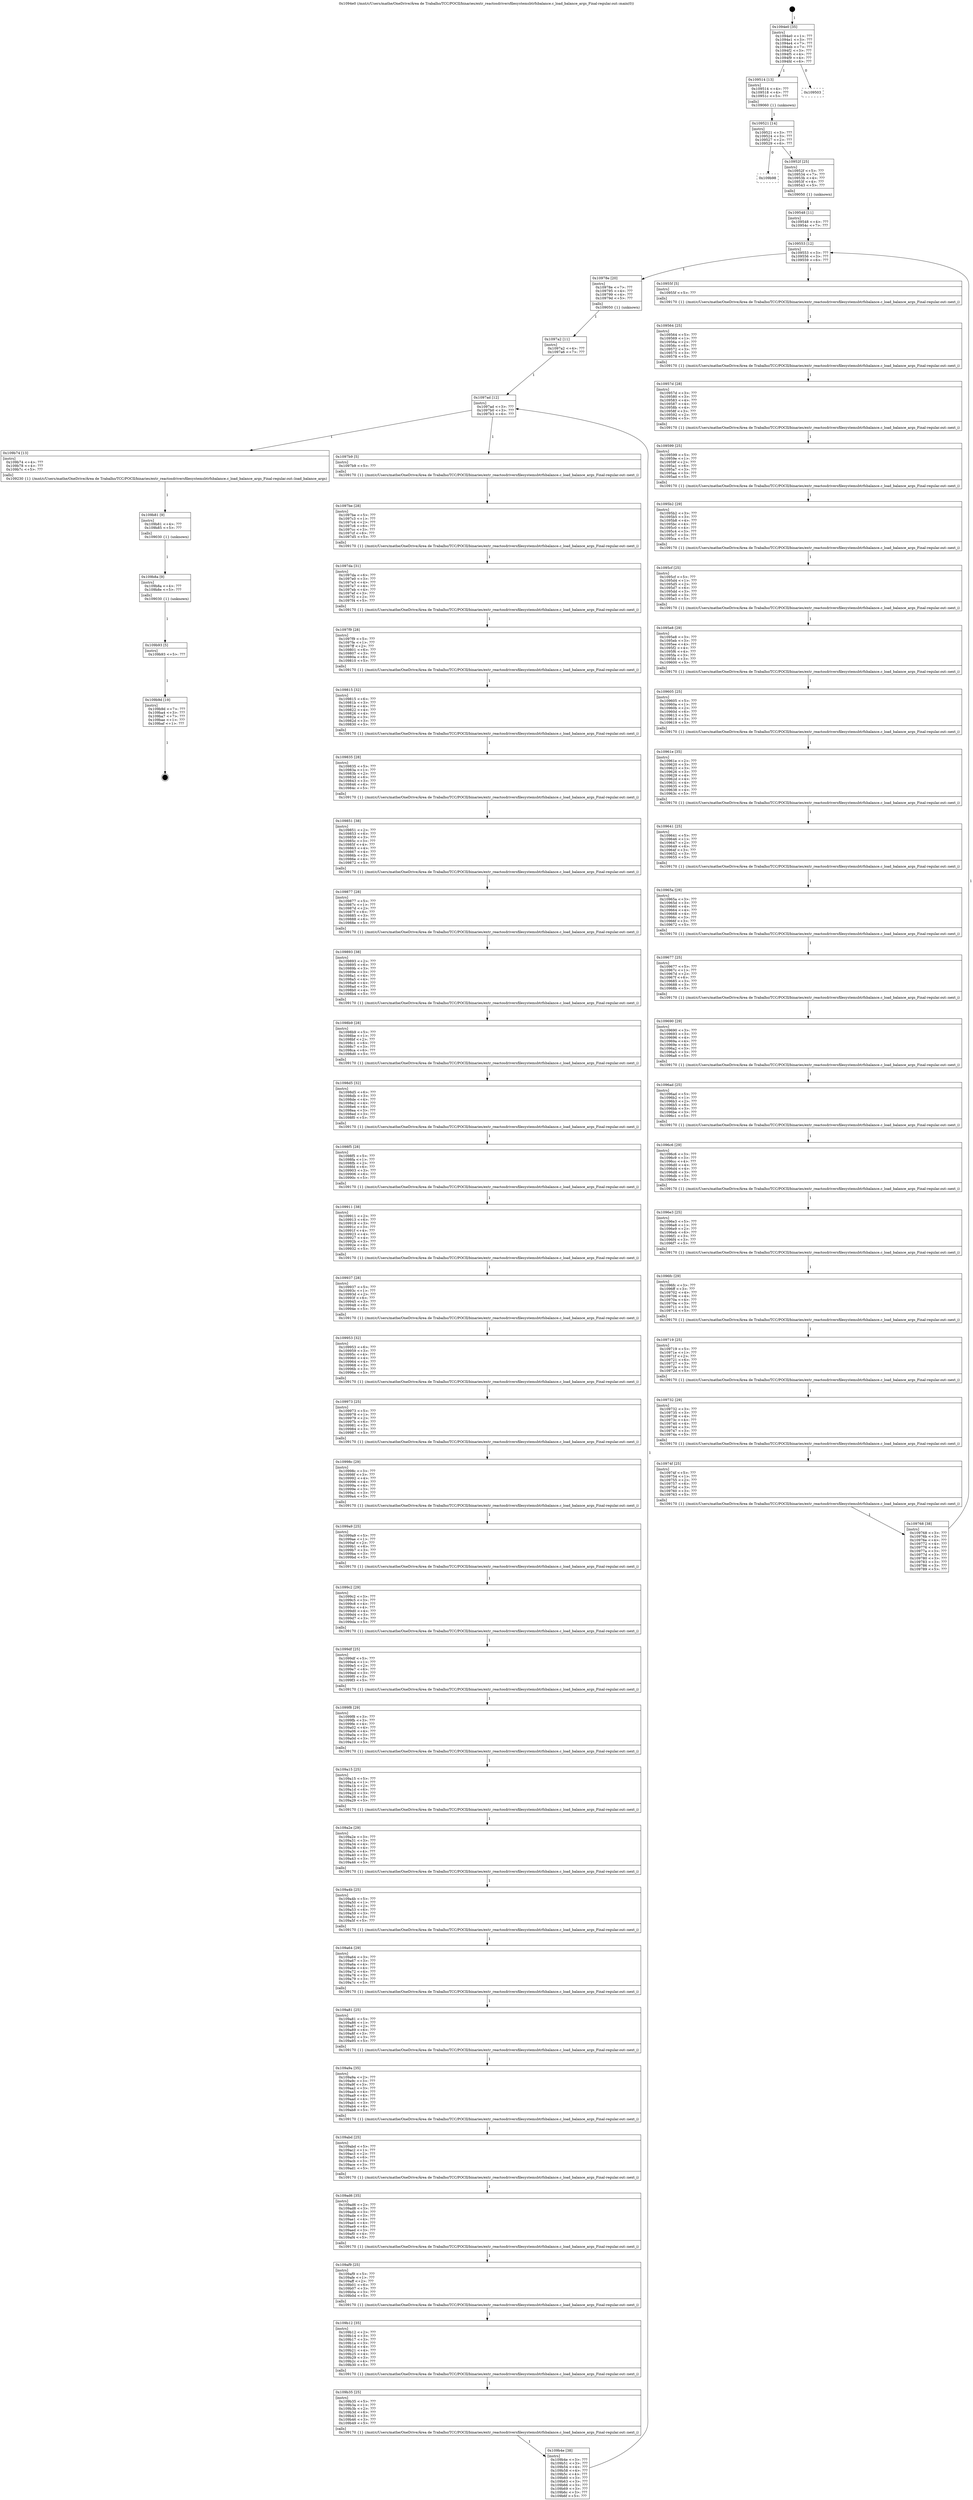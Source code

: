 digraph "0x1094e0" {
  label = "0x1094e0 (/mnt/c/Users/mathe/OneDrive/Área de Trabalho/TCC/POCII/binaries/extr_reactosdriversfilesystemsbtrfsbalance.c_load_balance_args_Final-regular.out::main(0))"
  labelloc = "t"
  node[shape=record]

  Entry [label="",width=0.3,height=0.3,shape=circle,fillcolor=black,style=filled]
  "0x1094e0" [label="{
     0x1094e0 [35]\l
     | [instrs]\l
     &nbsp;&nbsp;0x1094e0 \<+1\>: ???\l
     &nbsp;&nbsp;0x1094e1 \<+3\>: ???\l
     &nbsp;&nbsp;0x1094e4 \<+7\>: ???\l
     &nbsp;&nbsp;0x1094eb \<+7\>: ???\l
     &nbsp;&nbsp;0x1094f2 \<+3\>: ???\l
     &nbsp;&nbsp;0x1094f5 \<+4\>: ???\l
     &nbsp;&nbsp;0x1094f9 \<+4\>: ???\l
     &nbsp;&nbsp;0x1094fd \<+6\>: ???\l
  }"]
  "0x109514" [label="{
     0x109514 [13]\l
     | [instrs]\l
     &nbsp;&nbsp;0x109514 \<+4\>: ???\l
     &nbsp;&nbsp;0x109518 \<+4\>: ???\l
     &nbsp;&nbsp;0x10951c \<+5\>: ???\l
     | [calls]\l
     &nbsp;&nbsp;0x109060 \{1\} (unknown)\l
  }"]
  "0x109503" [label="{
     0x109503\l
  }", style=dashed]
  "0x109521" [label="{
     0x109521 [14]\l
     | [instrs]\l
     &nbsp;&nbsp;0x109521 \<+3\>: ???\l
     &nbsp;&nbsp;0x109524 \<+3\>: ???\l
     &nbsp;&nbsp;0x109527 \<+2\>: ???\l
     &nbsp;&nbsp;0x109529 \<+6\>: ???\l
  }"]
  "0x109b98" [label="{
     0x109b98\l
  }", style=dashed]
  "0x10952f" [label="{
     0x10952f [25]\l
     | [instrs]\l
     &nbsp;&nbsp;0x10952f \<+5\>: ???\l
     &nbsp;&nbsp;0x109534 \<+7\>: ???\l
     &nbsp;&nbsp;0x10953b \<+4\>: ???\l
     &nbsp;&nbsp;0x10953f \<+4\>: ???\l
     &nbsp;&nbsp;0x109543 \<+5\>: ???\l
     | [calls]\l
     &nbsp;&nbsp;0x109050 \{1\} (unknown)\l
  }"]
  Exit [label="",width=0.3,height=0.3,shape=circle,fillcolor=black,style=filled,peripheries=2]
  "0x109553" [label="{
     0x109553 [12]\l
     | [instrs]\l
     &nbsp;&nbsp;0x109553 \<+3\>: ???\l
     &nbsp;&nbsp;0x109556 \<+3\>: ???\l
     &nbsp;&nbsp;0x109559 \<+6\>: ???\l
  }"]
  "0x10978e" [label="{
     0x10978e [20]\l
     | [instrs]\l
     &nbsp;&nbsp;0x10978e \<+7\>: ???\l
     &nbsp;&nbsp;0x109795 \<+4\>: ???\l
     &nbsp;&nbsp;0x109799 \<+4\>: ???\l
     &nbsp;&nbsp;0x10979d \<+5\>: ???\l
     | [calls]\l
     &nbsp;&nbsp;0x109050 \{1\} (unknown)\l
  }"]
  "0x10955f" [label="{
     0x10955f [5]\l
     | [instrs]\l
     &nbsp;&nbsp;0x10955f \<+5\>: ???\l
     | [calls]\l
     &nbsp;&nbsp;0x109170 \{1\} (/mnt/c/Users/mathe/OneDrive/Área de Trabalho/TCC/POCII/binaries/extr_reactosdriversfilesystemsbtrfsbalance.c_load_balance_args_Final-regular.out::next_i)\l
  }"]
  "0x109564" [label="{
     0x109564 [25]\l
     | [instrs]\l
     &nbsp;&nbsp;0x109564 \<+5\>: ???\l
     &nbsp;&nbsp;0x109569 \<+1\>: ???\l
     &nbsp;&nbsp;0x10956a \<+2\>: ???\l
     &nbsp;&nbsp;0x10956c \<+6\>: ???\l
     &nbsp;&nbsp;0x109572 \<+3\>: ???\l
     &nbsp;&nbsp;0x109575 \<+3\>: ???\l
     &nbsp;&nbsp;0x109578 \<+5\>: ???\l
     | [calls]\l
     &nbsp;&nbsp;0x109170 \{1\} (/mnt/c/Users/mathe/OneDrive/Área de Trabalho/TCC/POCII/binaries/extr_reactosdriversfilesystemsbtrfsbalance.c_load_balance_args_Final-regular.out::next_i)\l
  }"]
  "0x10957d" [label="{
     0x10957d [28]\l
     | [instrs]\l
     &nbsp;&nbsp;0x10957d \<+3\>: ???\l
     &nbsp;&nbsp;0x109580 \<+3\>: ???\l
     &nbsp;&nbsp;0x109583 \<+4\>: ???\l
     &nbsp;&nbsp;0x109587 \<+4\>: ???\l
     &nbsp;&nbsp;0x10958b \<+4\>: ???\l
     &nbsp;&nbsp;0x10958f \<+3\>: ???\l
     &nbsp;&nbsp;0x109592 \<+2\>: ???\l
     &nbsp;&nbsp;0x109594 \<+5\>: ???\l
     | [calls]\l
     &nbsp;&nbsp;0x109170 \{1\} (/mnt/c/Users/mathe/OneDrive/Área de Trabalho/TCC/POCII/binaries/extr_reactosdriversfilesystemsbtrfsbalance.c_load_balance_args_Final-regular.out::next_i)\l
  }"]
  "0x109599" [label="{
     0x109599 [25]\l
     | [instrs]\l
     &nbsp;&nbsp;0x109599 \<+5\>: ???\l
     &nbsp;&nbsp;0x10959e \<+1\>: ???\l
     &nbsp;&nbsp;0x10959f \<+2\>: ???\l
     &nbsp;&nbsp;0x1095a1 \<+6\>: ???\l
     &nbsp;&nbsp;0x1095a7 \<+3\>: ???\l
     &nbsp;&nbsp;0x1095aa \<+3\>: ???\l
     &nbsp;&nbsp;0x1095ad \<+5\>: ???\l
     | [calls]\l
     &nbsp;&nbsp;0x109170 \{1\} (/mnt/c/Users/mathe/OneDrive/Área de Trabalho/TCC/POCII/binaries/extr_reactosdriversfilesystemsbtrfsbalance.c_load_balance_args_Final-regular.out::next_i)\l
  }"]
  "0x1095b2" [label="{
     0x1095b2 [29]\l
     | [instrs]\l
     &nbsp;&nbsp;0x1095b2 \<+3\>: ???\l
     &nbsp;&nbsp;0x1095b5 \<+3\>: ???\l
     &nbsp;&nbsp;0x1095b8 \<+4\>: ???\l
     &nbsp;&nbsp;0x1095bc \<+4\>: ???\l
     &nbsp;&nbsp;0x1095c0 \<+4\>: ???\l
     &nbsp;&nbsp;0x1095c4 \<+3\>: ???\l
     &nbsp;&nbsp;0x1095c7 \<+3\>: ???\l
     &nbsp;&nbsp;0x1095ca \<+5\>: ???\l
     | [calls]\l
     &nbsp;&nbsp;0x109170 \{1\} (/mnt/c/Users/mathe/OneDrive/Área de Trabalho/TCC/POCII/binaries/extr_reactosdriversfilesystemsbtrfsbalance.c_load_balance_args_Final-regular.out::next_i)\l
  }"]
  "0x1095cf" [label="{
     0x1095cf [25]\l
     | [instrs]\l
     &nbsp;&nbsp;0x1095cf \<+5\>: ???\l
     &nbsp;&nbsp;0x1095d4 \<+1\>: ???\l
     &nbsp;&nbsp;0x1095d5 \<+2\>: ???\l
     &nbsp;&nbsp;0x1095d7 \<+6\>: ???\l
     &nbsp;&nbsp;0x1095dd \<+3\>: ???\l
     &nbsp;&nbsp;0x1095e0 \<+3\>: ???\l
     &nbsp;&nbsp;0x1095e3 \<+5\>: ???\l
     | [calls]\l
     &nbsp;&nbsp;0x109170 \{1\} (/mnt/c/Users/mathe/OneDrive/Área de Trabalho/TCC/POCII/binaries/extr_reactosdriversfilesystemsbtrfsbalance.c_load_balance_args_Final-regular.out::next_i)\l
  }"]
  "0x1095e8" [label="{
     0x1095e8 [29]\l
     | [instrs]\l
     &nbsp;&nbsp;0x1095e8 \<+3\>: ???\l
     &nbsp;&nbsp;0x1095eb \<+3\>: ???\l
     &nbsp;&nbsp;0x1095ee \<+4\>: ???\l
     &nbsp;&nbsp;0x1095f2 \<+4\>: ???\l
     &nbsp;&nbsp;0x1095f6 \<+4\>: ???\l
     &nbsp;&nbsp;0x1095fa \<+3\>: ???\l
     &nbsp;&nbsp;0x1095fd \<+3\>: ???\l
     &nbsp;&nbsp;0x109600 \<+5\>: ???\l
     | [calls]\l
     &nbsp;&nbsp;0x109170 \{1\} (/mnt/c/Users/mathe/OneDrive/Área de Trabalho/TCC/POCII/binaries/extr_reactosdriversfilesystemsbtrfsbalance.c_load_balance_args_Final-regular.out::next_i)\l
  }"]
  "0x109605" [label="{
     0x109605 [25]\l
     | [instrs]\l
     &nbsp;&nbsp;0x109605 \<+5\>: ???\l
     &nbsp;&nbsp;0x10960a \<+1\>: ???\l
     &nbsp;&nbsp;0x10960b \<+2\>: ???\l
     &nbsp;&nbsp;0x10960d \<+6\>: ???\l
     &nbsp;&nbsp;0x109613 \<+3\>: ???\l
     &nbsp;&nbsp;0x109616 \<+3\>: ???\l
     &nbsp;&nbsp;0x109619 \<+5\>: ???\l
     | [calls]\l
     &nbsp;&nbsp;0x109170 \{1\} (/mnt/c/Users/mathe/OneDrive/Área de Trabalho/TCC/POCII/binaries/extr_reactosdriversfilesystemsbtrfsbalance.c_load_balance_args_Final-regular.out::next_i)\l
  }"]
  "0x10961e" [label="{
     0x10961e [35]\l
     | [instrs]\l
     &nbsp;&nbsp;0x10961e \<+2\>: ???\l
     &nbsp;&nbsp;0x109620 \<+3\>: ???\l
     &nbsp;&nbsp;0x109623 \<+3\>: ???\l
     &nbsp;&nbsp;0x109626 \<+3\>: ???\l
     &nbsp;&nbsp;0x109629 \<+4\>: ???\l
     &nbsp;&nbsp;0x10962d \<+4\>: ???\l
     &nbsp;&nbsp;0x109631 \<+4\>: ???\l
     &nbsp;&nbsp;0x109635 \<+3\>: ???\l
     &nbsp;&nbsp;0x109638 \<+4\>: ???\l
     &nbsp;&nbsp;0x10963c \<+5\>: ???\l
     | [calls]\l
     &nbsp;&nbsp;0x109170 \{1\} (/mnt/c/Users/mathe/OneDrive/Área de Trabalho/TCC/POCII/binaries/extr_reactosdriversfilesystemsbtrfsbalance.c_load_balance_args_Final-regular.out::next_i)\l
  }"]
  "0x109641" [label="{
     0x109641 [25]\l
     | [instrs]\l
     &nbsp;&nbsp;0x109641 \<+5\>: ???\l
     &nbsp;&nbsp;0x109646 \<+1\>: ???\l
     &nbsp;&nbsp;0x109647 \<+2\>: ???\l
     &nbsp;&nbsp;0x109649 \<+6\>: ???\l
     &nbsp;&nbsp;0x10964f \<+3\>: ???\l
     &nbsp;&nbsp;0x109652 \<+3\>: ???\l
     &nbsp;&nbsp;0x109655 \<+5\>: ???\l
     | [calls]\l
     &nbsp;&nbsp;0x109170 \{1\} (/mnt/c/Users/mathe/OneDrive/Área de Trabalho/TCC/POCII/binaries/extr_reactosdriversfilesystemsbtrfsbalance.c_load_balance_args_Final-regular.out::next_i)\l
  }"]
  "0x10965a" [label="{
     0x10965a [29]\l
     | [instrs]\l
     &nbsp;&nbsp;0x10965a \<+3\>: ???\l
     &nbsp;&nbsp;0x10965d \<+3\>: ???\l
     &nbsp;&nbsp;0x109660 \<+4\>: ???\l
     &nbsp;&nbsp;0x109664 \<+4\>: ???\l
     &nbsp;&nbsp;0x109668 \<+4\>: ???\l
     &nbsp;&nbsp;0x10966c \<+3\>: ???\l
     &nbsp;&nbsp;0x10966f \<+3\>: ???\l
     &nbsp;&nbsp;0x109672 \<+5\>: ???\l
     | [calls]\l
     &nbsp;&nbsp;0x109170 \{1\} (/mnt/c/Users/mathe/OneDrive/Área de Trabalho/TCC/POCII/binaries/extr_reactosdriversfilesystemsbtrfsbalance.c_load_balance_args_Final-regular.out::next_i)\l
  }"]
  "0x109677" [label="{
     0x109677 [25]\l
     | [instrs]\l
     &nbsp;&nbsp;0x109677 \<+5\>: ???\l
     &nbsp;&nbsp;0x10967c \<+1\>: ???\l
     &nbsp;&nbsp;0x10967d \<+2\>: ???\l
     &nbsp;&nbsp;0x10967f \<+6\>: ???\l
     &nbsp;&nbsp;0x109685 \<+3\>: ???\l
     &nbsp;&nbsp;0x109688 \<+3\>: ???\l
     &nbsp;&nbsp;0x10968b \<+5\>: ???\l
     | [calls]\l
     &nbsp;&nbsp;0x109170 \{1\} (/mnt/c/Users/mathe/OneDrive/Área de Trabalho/TCC/POCII/binaries/extr_reactosdriversfilesystemsbtrfsbalance.c_load_balance_args_Final-regular.out::next_i)\l
  }"]
  "0x109690" [label="{
     0x109690 [29]\l
     | [instrs]\l
     &nbsp;&nbsp;0x109690 \<+3\>: ???\l
     &nbsp;&nbsp;0x109693 \<+3\>: ???\l
     &nbsp;&nbsp;0x109696 \<+4\>: ???\l
     &nbsp;&nbsp;0x10969a \<+4\>: ???\l
     &nbsp;&nbsp;0x10969e \<+4\>: ???\l
     &nbsp;&nbsp;0x1096a2 \<+3\>: ???\l
     &nbsp;&nbsp;0x1096a5 \<+3\>: ???\l
     &nbsp;&nbsp;0x1096a8 \<+5\>: ???\l
     | [calls]\l
     &nbsp;&nbsp;0x109170 \{1\} (/mnt/c/Users/mathe/OneDrive/Área de Trabalho/TCC/POCII/binaries/extr_reactosdriversfilesystemsbtrfsbalance.c_load_balance_args_Final-regular.out::next_i)\l
  }"]
  "0x1096ad" [label="{
     0x1096ad [25]\l
     | [instrs]\l
     &nbsp;&nbsp;0x1096ad \<+5\>: ???\l
     &nbsp;&nbsp;0x1096b2 \<+1\>: ???\l
     &nbsp;&nbsp;0x1096b3 \<+2\>: ???\l
     &nbsp;&nbsp;0x1096b5 \<+6\>: ???\l
     &nbsp;&nbsp;0x1096bb \<+3\>: ???\l
     &nbsp;&nbsp;0x1096be \<+3\>: ???\l
     &nbsp;&nbsp;0x1096c1 \<+5\>: ???\l
     | [calls]\l
     &nbsp;&nbsp;0x109170 \{1\} (/mnt/c/Users/mathe/OneDrive/Área de Trabalho/TCC/POCII/binaries/extr_reactosdriversfilesystemsbtrfsbalance.c_load_balance_args_Final-regular.out::next_i)\l
  }"]
  "0x1096c6" [label="{
     0x1096c6 [29]\l
     | [instrs]\l
     &nbsp;&nbsp;0x1096c6 \<+3\>: ???\l
     &nbsp;&nbsp;0x1096c9 \<+3\>: ???\l
     &nbsp;&nbsp;0x1096cc \<+4\>: ???\l
     &nbsp;&nbsp;0x1096d0 \<+4\>: ???\l
     &nbsp;&nbsp;0x1096d4 \<+4\>: ???\l
     &nbsp;&nbsp;0x1096d8 \<+3\>: ???\l
     &nbsp;&nbsp;0x1096db \<+3\>: ???\l
     &nbsp;&nbsp;0x1096de \<+5\>: ???\l
     | [calls]\l
     &nbsp;&nbsp;0x109170 \{1\} (/mnt/c/Users/mathe/OneDrive/Área de Trabalho/TCC/POCII/binaries/extr_reactosdriversfilesystemsbtrfsbalance.c_load_balance_args_Final-regular.out::next_i)\l
  }"]
  "0x1096e3" [label="{
     0x1096e3 [25]\l
     | [instrs]\l
     &nbsp;&nbsp;0x1096e3 \<+5\>: ???\l
     &nbsp;&nbsp;0x1096e8 \<+1\>: ???\l
     &nbsp;&nbsp;0x1096e9 \<+2\>: ???\l
     &nbsp;&nbsp;0x1096eb \<+6\>: ???\l
     &nbsp;&nbsp;0x1096f1 \<+3\>: ???\l
     &nbsp;&nbsp;0x1096f4 \<+3\>: ???\l
     &nbsp;&nbsp;0x1096f7 \<+5\>: ???\l
     | [calls]\l
     &nbsp;&nbsp;0x109170 \{1\} (/mnt/c/Users/mathe/OneDrive/Área de Trabalho/TCC/POCII/binaries/extr_reactosdriversfilesystemsbtrfsbalance.c_load_balance_args_Final-regular.out::next_i)\l
  }"]
  "0x1096fc" [label="{
     0x1096fc [29]\l
     | [instrs]\l
     &nbsp;&nbsp;0x1096fc \<+3\>: ???\l
     &nbsp;&nbsp;0x1096ff \<+3\>: ???\l
     &nbsp;&nbsp;0x109702 \<+4\>: ???\l
     &nbsp;&nbsp;0x109706 \<+4\>: ???\l
     &nbsp;&nbsp;0x10970a \<+4\>: ???\l
     &nbsp;&nbsp;0x10970e \<+3\>: ???\l
     &nbsp;&nbsp;0x109711 \<+3\>: ???\l
     &nbsp;&nbsp;0x109714 \<+5\>: ???\l
     | [calls]\l
     &nbsp;&nbsp;0x109170 \{1\} (/mnt/c/Users/mathe/OneDrive/Área de Trabalho/TCC/POCII/binaries/extr_reactosdriversfilesystemsbtrfsbalance.c_load_balance_args_Final-regular.out::next_i)\l
  }"]
  "0x109719" [label="{
     0x109719 [25]\l
     | [instrs]\l
     &nbsp;&nbsp;0x109719 \<+5\>: ???\l
     &nbsp;&nbsp;0x10971e \<+1\>: ???\l
     &nbsp;&nbsp;0x10971f \<+2\>: ???\l
     &nbsp;&nbsp;0x109721 \<+6\>: ???\l
     &nbsp;&nbsp;0x109727 \<+3\>: ???\l
     &nbsp;&nbsp;0x10972a \<+3\>: ???\l
     &nbsp;&nbsp;0x10972d \<+5\>: ???\l
     | [calls]\l
     &nbsp;&nbsp;0x109170 \{1\} (/mnt/c/Users/mathe/OneDrive/Área de Trabalho/TCC/POCII/binaries/extr_reactosdriversfilesystemsbtrfsbalance.c_load_balance_args_Final-regular.out::next_i)\l
  }"]
  "0x109732" [label="{
     0x109732 [29]\l
     | [instrs]\l
     &nbsp;&nbsp;0x109732 \<+3\>: ???\l
     &nbsp;&nbsp;0x109735 \<+3\>: ???\l
     &nbsp;&nbsp;0x109738 \<+4\>: ???\l
     &nbsp;&nbsp;0x10973c \<+4\>: ???\l
     &nbsp;&nbsp;0x109740 \<+4\>: ???\l
     &nbsp;&nbsp;0x109744 \<+3\>: ???\l
     &nbsp;&nbsp;0x109747 \<+3\>: ???\l
     &nbsp;&nbsp;0x10974a \<+5\>: ???\l
     | [calls]\l
     &nbsp;&nbsp;0x109170 \{1\} (/mnt/c/Users/mathe/OneDrive/Área de Trabalho/TCC/POCII/binaries/extr_reactosdriversfilesystemsbtrfsbalance.c_load_balance_args_Final-regular.out::next_i)\l
  }"]
  "0x10974f" [label="{
     0x10974f [25]\l
     | [instrs]\l
     &nbsp;&nbsp;0x10974f \<+5\>: ???\l
     &nbsp;&nbsp;0x109754 \<+1\>: ???\l
     &nbsp;&nbsp;0x109755 \<+2\>: ???\l
     &nbsp;&nbsp;0x109757 \<+6\>: ???\l
     &nbsp;&nbsp;0x10975d \<+3\>: ???\l
     &nbsp;&nbsp;0x109760 \<+3\>: ???\l
     &nbsp;&nbsp;0x109763 \<+5\>: ???\l
     | [calls]\l
     &nbsp;&nbsp;0x109170 \{1\} (/mnt/c/Users/mathe/OneDrive/Área de Trabalho/TCC/POCII/binaries/extr_reactosdriversfilesystemsbtrfsbalance.c_load_balance_args_Final-regular.out::next_i)\l
  }"]
  "0x109768" [label="{
     0x109768 [38]\l
     | [instrs]\l
     &nbsp;&nbsp;0x109768 \<+3\>: ???\l
     &nbsp;&nbsp;0x10976b \<+3\>: ???\l
     &nbsp;&nbsp;0x10976e \<+4\>: ???\l
     &nbsp;&nbsp;0x109772 \<+4\>: ???\l
     &nbsp;&nbsp;0x109776 \<+4\>: ???\l
     &nbsp;&nbsp;0x10977a \<+3\>: ???\l
     &nbsp;&nbsp;0x10977d \<+3\>: ???\l
     &nbsp;&nbsp;0x109780 \<+3\>: ???\l
     &nbsp;&nbsp;0x109783 \<+3\>: ???\l
     &nbsp;&nbsp;0x109786 \<+3\>: ???\l
     &nbsp;&nbsp;0x109789 \<+5\>: ???\l
  }"]
  "0x109548" [label="{
     0x109548 [11]\l
     | [instrs]\l
     &nbsp;&nbsp;0x109548 \<+4\>: ???\l
     &nbsp;&nbsp;0x10954c \<+7\>: ???\l
  }"]
  "0x1097ad" [label="{
     0x1097ad [12]\l
     | [instrs]\l
     &nbsp;&nbsp;0x1097ad \<+3\>: ???\l
     &nbsp;&nbsp;0x1097b0 \<+3\>: ???\l
     &nbsp;&nbsp;0x1097b3 \<+6\>: ???\l
  }"]
  "0x109b74" [label="{
     0x109b74 [13]\l
     | [instrs]\l
     &nbsp;&nbsp;0x109b74 \<+4\>: ???\l
     &nbsp;&nbsp;0x109b78 \<+4\>: ???\l
     &nbsp;&nbsp;0x109b7c \<+5\>: ???\l
     | [calls]\l
     &nbsp;&nbsp;0x109230 \{1\} (/mnt/c/Users/mathe/OneDrive/Área de Trabalho/TCC/POCII/binaries/extr_reactosdriversfilesystemsbtrfsbalance.c_load_balance_args_Final-regular.out::load_balance_args)\l
  }"]
  "0x1097b9" [label="{
     0x1097b9 [5]\l
     | [instrs]\l
     &nbsp;&nbsp;0x1097b9 \<+5\>: ???\l
     | [calls]\l
     &nbsp;&nbsp;0x109170 \{1\} (/mnt/c/Users/mathe/OneDrive/Área de Trabalho/TCC/POCII/binaries/extr_reactosdriversfilesystemsbtrfsbalance.c_load_balance_args_Final-regular.out::next_i)\l
  }"]
  "0x1097be" [label="{
     0x1097be [28]\l
     | [instrs]\l
     &nbsp;&nbsp;0x1097be \<+5\>: ???\l
     &nbsp;&nbsp;0x1097c3 \<+1\>: ???\l
     &nbsp;&nbsp;0x1097c4 \<+2\>: ???\l
     &nbsp;&nbsp;0x1097c6 \<+6\>: ???\l
     &nbsp;&nbsp;0x1097cc \<+3\>: ???\l
     &nbsp;&nbsp;0x1097cf \<+6\>: ???\l
     &nbsp;&nbsp;0x1097d5 \<+5\>: ???\l
     | [calls]\l
     &nbsp;&nbsp;0x109170 \{1\} (/mnt/c/Users/mathe/OneDrive/Área de Trabalho/TCC/POCII/binaries/extr_reactosdriversfilesystemsbtrfsbalance.c_load_balance_args_Final-regular.out::next_i)\l
  }"]
  "0x1097da" [label="{
     0x1097da [31]\l
     | [instrs]\l
     &nbsp;&nbsp;0x1097da \<+6\>: ???\l
     &nbsp;&nbsp;0x1097e0 \<+3\>: ???\l
     &nbsp;&nbsp;0x1097e3 \<+4\>: ???\l
     &nbsp;&nbsp;0x1097e7 \<+4\>: ???\l
     &nbsp;&nbsp;0x1097eb \<+4\>: ???\l
     &nbsp;&nbsp;0x1097ef \<+3\>: ???\l
     &nbsp;&nbsp;0x1097f2 \<+2\>: ???\l
     &nbsp;&nbsp;0x1097f4 \<+5\>: ???\l
     | [calls]\l
     &nbsp;&nbsp;0x109170 \{1\} (/mnt/c/Users/mathe/OneDrive/Área de Trabalho/TCC/POCII/binaries/extr_reactosdriversfilesystemsbtrfsbalance.c_load_balance_args_Final-regular.out::next_i)\l
  }"]
  "0x1097f9" [label="{
     0x1097f9 [28]\l
     | [instrs]\l
     &nbsp;&nbsp;0x1097f9 \<+5\>: ???\l
     &nbsp;&nbsp;0x1097fe \<+1\>: ???\l
     &nbsp;&nbsp;0x1097ff \<+2\>: ???\l
     &nbsp;&nbsp;0x109801 \<+6\>: ???\l
     &nbsp;&nbsp;0x109807 \<+3\>: ???\l
     &nbsp;&nbsp;0x10980a \<+6\>: ???\l
     &nbsp;&nbsp;0x109810 \<+5\>: ???\l
     | [calls]\l
     &nbsp;&nbsp;0x109170 \{1\} (/mnt/c/Users/mathe/OneDrive/Área de Trabalho/TCC/POCII/binaries/extr_reactosdriversfilesystemsbtrfsbalance.c_load_balance_args_Final-regular.out::next_i)\l
  }"]
  "0x109815" [label="{
     0x109815 [32]\l
     | [instrs]\l
     &nbsp;&nbsp;0x109815 \<+6\>: ???\l
     &nbsp;&nbsp;0x10981b \<+3\>: ???\l
     &nbsp;&nbsp;0x10981e \<+4\>: ???\l
     &nbsp;&nbsp;0x109822 \<+4\>: ???\l
     &nbsp;&nbsp;0x109826 \<+4\>: ???\l
     &nbsp;&nbsp;0x10982a \<+3\>: ???\l
     &nbsp;&nbsp;0x10982d \<+3\>: ???\l
     &nbsp;&nbsp;0x109830 \<+5\>: ???\l
     | [calls]\l
     &nbsp;&nbsp;0x109170 \{1\} (/mnt/c/Users/mathe/OneDrive/Área de Trabalho/TCC/POCII/binaries/extr_reactosdriversfilesystemsbtrfsbalance.c_load_balance_args_Final-regular.out::next_i)\l
  }"]
  "0x109835" [label="{
     0x109835 [28]\l
     | [instrs]\l
     &nbsp;&nbsp;0x109835 \<+5\>: ???\l
     &nbsp;&nbsp;0x10983a \<+1\>: ???\l
     &nbsp;&nbsp;0x10983b \<+2\>: ???\l
     &nbsp;&nbsp;0x10983d \<+6\>: ???\l
     &nbsp;&nbsp;0x109843 \<+3\>: ???\l
     &nbsp;&nbsp;0x109846 \<+6\>: ???\l
     &nbsp;&nbsp;0x10984c \<+5\>: ???\l
     | [calls]\l
     &nbsp;&nbsp;0x109170 \{1\} (/mnt/c/Users/mathe/OneDrive/Área de Trabalho/TCC/POCII/binaries/extr_reactosdriversfilesystemsbtrfsbalance.c_load_balance_args_Final-regular.out::next_i)\l
  }"]
  "0x109851" [label="{
     0x109851 [38]\l
     | [instrs]\l
     &nbsp;&nbsp;0x109851 \<+2\>: ???\l
     &nbsp;&nbsp;0x109853 \<+6\>: ???\l
     &nbsp;&nbsp;0x109859 \<+3\>: ???\l
     &nbsp;&nbsp;0x10985c \<+3\>: ???\l
     &nbsp;&nbsp;0x10985f \<+4\>: ???\l
     &nbsp;&nbsp;0x109863 \<+4\>: ???\l
     &nbsp;&nbsp;0x109867 \<+4\>: ???\l
     &nbsp;&nbsp;0x10986b \<+3\>: ???\l
     &nbsp;&nbsp;0x10986e \<+4\>: ???\l
     &nbsp;&nbsp;0x109872 \<+5\>: ???\l
     | [calls]\l
     &nbsp;&nbsp;0x109170 \{1\} (/mnt/c/Users/mathe/OneDrive/Área de Trabalho/TCC/POCII/binaries/extr_reactosdriversfilesystemsbtrfsbalance.c_load_balance_args_Final-regular.out::next_i)\l
  }"]
  "0x109877" [label="{
     0x109877 [28]\l
     | [instrs]\l
     &nbsp;&nbsp;0x109877 \<+5\>: ???\l
     &nbsp;&nbsp;0x10987c \<+1\>: ???\l
     &nbsp;&nbsp;0x10987d \<+2\>: ???\l
     &nbsp;&nbsp;0x10987f \<+6\>: ???\l
     &nbsp;&nbsp;0x109885 \<+3\>: ???\l
     &nbsp;&nbsp;0x109888 \<+6\>: ???\l
     &nbsp;&nbsp;0x10988e \<+5\>: ???\l
     | [calls]\l
     &nbsp;&nbsp;0x109170 \{1\} (/mnt/c/Users/mathe/OneDrive/Área de Trabalho/TCC/POCII/binaries/extr_reactosdriversfilesystemsbtrfsbalance.c_load_balance_args_Final-regular.out::next_i)\l
  }"]
  "0x109893" [label="{
     0x109893 [38]\l
     | [instrs]\l
     &nbsp;&nbsp;0x109893 \<+2\>: ???\l
     &nbsp;&nbsp;0x109895 \<+6\>: ???\l
     &nbsp;&nbsp;0x10989b \<+3\>: ???\l
     &nbsp;&nbsp;0x10989e \<+3\>: ???\l
     &nbsp;&nbsp;0x1098a1 \<+4\>: ???\l
     &nbsp;&nbsp;0x1098a5 \<+4\>: ???\l
     &nbsp;&nbsp;0x1098a9 \<+4\>: ???\l
     &nbsp;&nbsp;0x1098ad \<+3\>: ???\l
     &nbsp;&nbsp;0x1098b0 \<+4\>: ???\l
     &nbsp;&nbsp;0x1098b4 \<+5\>: ???\l
     | [calls]\l
     &nbsp;&nbsp;0x109170 \{1\} (/mnt/c/Users/mathe/OneDrive/Área de Trabalho/TCC/POCII/binaries/extr_reactosdriversfilesystemsbtrfsbalance.c_load_balance_args_Final-regular.out::next_i)\l
  }"]
  "0x1098b9" [label="{
     0x1098b9 [28]\l
     | [instrs]\l
     &nbsp;&nbsp;0x1098b9 \<+5\>: ???\l
     &nbsp;&nbsp;0x1098be \<+1\>: ???\l
     &nbsp;&nbsp;0x1098bf \<+2\>: ???\l
     &nbsp;&nbsp;0x1098c1 \<+6\>: ???\l
     &nbsp;&nbsp;0x1098c7 \<+3\>: ???\l
     &nbsp;&nbsp;0x1098ca \<+6\>: ???\l
     &nbsp;&nbsp;0x1098d0 \<+5\>: ???\l
     | [calls]\l
     &nbsp;&nbsp;0x109170 \{1\} (/mnt/c/Users/mathe/OneDrive/Área de Trabalho/TCC/POCII/binaries/extr_reactosdriversfilesystemsbtrfsbalance.c_load_balance_args_Final-regular.out::next_i)\l
  }"]
  "0x1098d5" [label="{
     0x1098d5 [32]\l
     | [instrs]\l
     &nbsp;&nbsp;0x1098d5 \<+6\>: ???\l
     &nbsp;&nbsp;0x1098db \<+3\>: ???\l
     &nbsp;&nbsp;0x1098de \<+4\>: ???\l
     &nbsp;&nbsp;0x1098e2 \<+4\>: ???\l
     &nbsp;&nbsp;0x1098e6 \<+4\>: ???\l
     &nbsp;&nbsp;0x1098ea \<+3\>: ???\l
     &nbsp;&nbsp;0x1098ed \<+3\>: ???\l
     &nbsp;&nbsp;0x1098f0 \<+5\>: ???\l
     | [calls]\l
     &nbsp;&nbsp;0x109170 \{1\} (/mnt/c/Users/mathe/OneDrive/Área de Trabalho/TCC/POCII/binaries/extr_reactosdriversfilesystemsbtrfsbalance.c_load_balance_args_Final-regular.out::next_i)\l
  }"]
  "0x1098f5" [label="{
     0x1098f5 [28]\l
     | [instrs]\l
     &nbsp;&nbsp;0x1098f5 \<+5\>: ???\l
     &nbsp;&nbsp;0x1098fa \<+1\>: ???\l
     &nbsp;&nbsp;0x1098fb \<+2\>: ???\l
     &nbsp;&nbsp;0x1098fd \<+6\>: ???\l
     &nbsp;&nbsp;0x109903 \<+3\>: ???\l
     &nbsp;&nbsp;0x109906 \<+6\>: ???\l
     &nbsp;&nbsp;0x10990c \<+5\>: ???\l
     | [calls]\l
     &nbsp;&nbsp;0x109170 \{1\} (/mnt/c/Users/mathe/OneDrive/Área de Trabalho/TCC/POCII/binaries/extr_reactosdriversfilesystemsbtrfsbalance.c_load_balance_args_Final-regular.out::next_i)\l
  }"]
  "0x109911" [label="{
     0x109911 [38]\l
     | [instrs]\l
     &nbsp;&nbsp;0x109911 \<+2\>: ???\l
     &nbsp;&nbsp;0x109913 \<+6\>: ???\l
     &nbsp;&nbsp;0x109919 \<+3\>: ???\l
     &nbsp;&nbsp;0x10991c \<+3\>: ???\l
     &nbsp;&nbsp;0x10991f \<+4\>: ???\l
     &nbsp;&nbsp;0x109923 \<+4\>: ???\l
     &nbsp;&nbsp;0x109927 \<+4\>: ???\l
     &nbsp;&nbsp;0x10992b \<+3\>: ???\l
     &nbsp;&nbsp;0x10992e \<+4\>: ???\l
     &nbsp;&nbsp;0x109932 \<+5\>: ???\l
     | [calls]\l
     &nbsp;&nbsp;0x109170 \{1\} (/mnt/c/Users/mathe/OneDrive/Área de Trabalho/TCC/POCII/binaries/extr_reactosdriversfilesystemsbtrfsbalance.c_load_balance_args_Final-regular.out::next_i)\l
  }"]
  "0x109937" [label="{
     0x109937 [28]\l
     | [instrs]\l
     &nbsp;&nbsp;0x109937 \<+5\>: ???\l
     &nbsp;&nbsp;0x10993c \<+1\>: ???\l
     &nbsp;&nbsp;0x10993d \<+2\>: ???\l
     &nbsp;&nbsp;0x10993f \<+6\>: ???\l
     &nbsp;&nbsp;0x109945 \<+3\>: ???\l
     &nbsp;&nbsp;0x109948 \<+6\>: ???\l
     &nbsp;&nbsp;0x10994e \<+5\>: ???\l
     | [calls]\l
     &nbsp;&nbsp;0x109170 \{1\} (/mnt/c/Users/mathe/OneDrive/Área de Trabalho/TCC/POCII/binaries/extr_reactosdriversfilesystemsbtrfsbalance.c_load_balance_args_Final-regular.out::next_i)\l
  }"]
  "0x109953" [label="{
     0x109953 [32]\l
     | [instrs]\l
     &nbsp;&nbsp;0x109953 \<+6\>: ???\l
     &nbsp;&nbsp;0x109959 \<+3\>: ???\l
     &nbsp;&nbsp;0x10995c \<+4\>: ???\l
     &nbsp;&nbsp;0x109960 \<+4\>: ???\l
     &nbsp;&nbsp;0x109964 \<+4\>: ???\l
     &nbsp;&nbsp;0x109968 \<+3\>: ???\l
     &nbsp;&nbsp;0x10996b \<+3\>: ???\l
     &nbsp;&nbsp;0x10996e \<+5\>: ???\l
     | [calls]\l
     &nbsp;&nbsp;0x109170 \{1\} (/mnt/c/Users/mathe/OneDrive/Área de Trabalho/TCC/POCII/binaries/extr_reactosdriversfilesystemsbtrfsbalance.c_load_balance_args_Final-regular.out::next_i)\l
  }"]
  "0x109973" [label="{
     0x109973 [25]\l
     | [instrs]\l
     &nbsp;&nbsp;0x109973 \<+5\>: ???\l
     &nbsp;&nbsp;0x109978 \<+1\>: ???\l
     &nbsp;&nbsp;0x109979 \<+2\>: ???\l
     &nbsp;&nbsp;0x10997b \<+6\>: ???\l
     &nbsp;&nbsp;0x109981 \<+3\>: ???\l
     &nbsp;&nbsp;0x109984 \<+3\>: ???\l
     &nbsp;&nbsp;0x109987 \<+5\>: ???\l
     | [calls]\l
     &nbsp;&nbsp;0x109170 \{1\} (/mnt/c/Users/mathe/OneDrive/Área de Trabalho/TCC/POCII/binaries/extr_reactosdriversfilesystemsbtrfsbalance.c_load_balance_args_Final-regular.out::next_i)\l
  }"]
  "0x10998c" [label="{
     0x10998c [29]\l
     | [instrs]\l
     &nbsp;&nbsp;0x10998c \<+3\>: ???\l
     &nbsp;&nbsp;0x10998f \<+3\>: ???\l
     &nbsp;&nbsp;0x109992 \<+4\>: ???\l
     &nbsp;&nbsp;0x109996 \<+4\>: ???\l
     &nbsp;&nbsp;0x10999a \<+4\>: ???\l
     &nbsp;&nbsp;0x10999e \<+3\>: ???\l
     &nbsp;&nbsp;0x1099a1 \<+3\>: ???\l
     &nbsp;&nbsp;0x1099a4 \<+5\>: ???\l
     | [calls]\l
     &nbsp;&nbsp;0x109170 \{1\} (/mnt/c/Users/mathe/OneDrive/Área de Trabalho/TCC/POCII/binaries/extr_reactosdriversfilesystemsbtrfsbalance.c_load_balance_args_Final-regular.out::next_i)\l
  }"]
  "0x1099a9" [label="{
     0x1099a9 [25]\l
     | [instrs]\l
     &nbsp;&nbsp;0x1099a9 \<+5\>: ???\l
     &nbsp;&nbsp;0x1099ae \<+1\>: ???\l
     &nbsp;&nbsp;0x1099af \<+2\>: ???\l
     &nbsp;&nbsp;0x1099b1 \<+6\>: ???\l
     &nbsp;&nbsp;0x1099b7 \<+3\>: ???\l
     &nbsp;&nbsp;0x1099ba \<+3\>: ???\l
     &nbsp;&nbsp;0x1099bd \<+5\>: ???\l
     | [calls]\l
     &nbsp;&nbsp;0x109170 \{1\} (/mnt/c/Users/mathe/OneDrive/Área de Trabalho/TCC/POCII/binaries/extr_reactosdriversfilesystemsbtrfsbalance.c_load_balance_args_Final-regular.out::next_i)\l
  }"]
  "0x1099c2" [label="{
     0x1099c2 [29]\l
     | [instrs]\l
     &nbsp;&nbsp;0x1099c2 \<+3\>: ???\l
     &nbsp;&nbsp;0x1099c5 \<+3\>: ???\l
     &nbsp;&nbsp;0x1099c8 \<+4\>: ???\l
     &nbsp;&nbsp;0x1099cc \<+4\>: ???\l
     &nbsp;&nbsp;0x1099d0 \<+4\>: ???\l
     &nbsp;&nbsp;0x1099d4 \<+3\>: ???\l
     &nbsp;&nbsp;0x1099d7 \<+3\>: ???\l
     &nbsp;&nbsp;0x1099da \<+5\>: ???\l
     | [calls]\l
     &nbsp;&nbsp;0x109170 \{1\} (/mnt/c/Users/mathe/OneDrive/Área de Trabalho/TCC/POCII/binaries/extr_reactosdriversfilesystemsbtrfsbalance.c_load_balance_args_Final-regular.out::next_i)\l
  }"]
  "0x1099df" [label="{
     0x1099df [25]\l
     | [instrs]\l
     &nbsp;&nbsp;0x1099df \<+5\>: ???\l
     &nbsp;&nbsp;0x1099e4 \<+1\>: ???\l
     &nbsp;&nbsp;0x1099e5 \<+2\>: ???\l
     &nbsp;&nbsp;0x1099e7 \<+6\>: ???\l
     &nbsp;&nbsp;0x1099ed \<+3\>: ???\l
     &nbsp;&nbsp;0x1099f0 \<+3\>: ???\l
     &nbsp;&nbsp;0x1099f3 \<+5\>: ???\l
     | [calls]\l
     &nbsp;&nbsp;0x109170 \{1\} (/mnt/c/Users/mathe/OneDrive/Área de Trabalho/TCC/POCII/binaries/extr_reactosdriversfilesystemsbtrfsbalance.c_load_balance_args_Final-regular.out::next_i)\l
  }"]
  "0x1099f8" [label="{
     0x1099f8 [29]\l
     | [instrs]\l
     &nbsp;&nbsp;0x1099f8 \<+3\>: ???\l
     &nbsp;&nbsp;0x1099fb \<+3\>: ???\l
     &nbsp;&nbsp;0x1099fe \<+4\>: ???\l
     &nbsp;&nbsp;0x109a02 \<+4\>: ???\l
     &nbsp;&nbsp;0x109a06 \<+4\>: ???\l
     &nbsp;&nbsp;0x109a0a \<+3\>: ???\l
     &nbsp;&nbsp;0x109a0d \<+3\>: ???\l
     &nbsp;&nbsp;0x109a10 \<+5\>: ???\l
     | [calls]\l
     &nbsp;&nbsp;0x109170 \{1\} (/mnt/c/Users/mathe/OneDrive/Área de Trabalho/TCC/POCII/binaries/extr_reactosdriversfilesystemsbtrfsbalance.c_load_balance_args_Final-regular.out::next_i)\l
  }"]
  "0x109a15" [label="{
     0x109a15 [25]\l
     | [instrs]\l
     &nbsp;&nbsp;0x109a15 \<+5\>: ???\l
     &nbsp;&nbsp;0x109a1a \<+1\>: ???\l
     &nbsp;&nbsp;0x109a1b \<+2\>: ???\l
     &nbsp;&nbsp;0x109a1d \<+6\>: ???\l
     &nbsp;&nbsp;0x109a23 \<+3\>: ???\l
     &nbsp;&nbsp;0x109a26 \<+3\>: ???\l
     &nbsp;&nbsp;0x109a29 \<+5\>: ???\l
     | [calls]\l
     &nbsp;&nbsp;0x109170 \{1\} (/mnt/c/Users/mathe/OneDrive/Área de Trabalho/TCC/POCII/binaries/extr_reactosdriversfilesystemsbtrfsbalance.c_load_balance_args_Final-regular.out::next_i)\l
  }"]
  "0x109a2e" [label="{
     0x109a2e [29]\l
     | [instrs]\l
     &nbsp;&nbsp;0x109a2e \<+3\>: ???\l
     &nbsp;&nbsp;0x109a31 \<+3\>: ???\l
     &nbsp;&nbsp;0x109a34 \<+4\>: ???\l
     &nbsp;&nbsp;0x109a38 \<+4\>: ???\l
     &nbsp;&nbsp;0x109a3c \<+4\>: ???\l
     &nbsp;&nbsp;0x109a40 \<+3\>: ???\l
     &nbsp;&nbsp;0x109a43 \<+3\>: ???\l
     &nbsp;&nbsp;0x109a46 \<+5\>: ???\l
     | [calls]\l
     &nbsp;&nbsp;0x109170 \{1\} (/mnt/c/Users/mathe/OneDrive/Área de Trabalho/TCC/POCII/binaries/extr_reactosdriversfilesystemsbtrfsbalance.c_load_balance_args_Final-regular.out::next_i)\l
  }"]
  "0x109a4b" [label="{
     0x109a4b [25]\l
     | [instrs]\l
     &nbsp;&nbsp;0x109a4b \<+5\>: ???\l
     &nbsp;&nbsp;0x109a50 \<+1\>: ???\l
     &nbsp;&nbsp;0x109a51 \<+2\>: ???\l
     &nbsp;&nbsp;0x109a53 \<+6\>: ???\l
     &nbsp;&nbsp;0x109a59 \<+3\>: ???\l
     &nbsp;&nbsp;0x109a5c \<+3\>: ???\l
     &nbsp;&nbsp;0x109a5f \<+5\>: ???\l
     | [calls]\l
     &nbsp;&nbsp;0x109170 \{1\} (/mnt/c/Users/mathe/OneDrive/Área de Trabalho/TCC/POCII/binaries/extr_reactosdriversfilesystemsbtrfsbalance.c_load_balance_args_Final-regular.out::next_i)\l
  }"]
  "0x109a64" [label="{
     0x109a64 [29]\l
     | [instrs]\l
     &nbsp;&nbsp;0x109a64 \<+3\>: ???\l
     &nbsp;&nbsp;0x109a67 \<+3\>: ???\l
     &nbsp;&nbsp;0x109a6a \<+4\>: ???\l
     &nbsp;&nbsp;0x109a6e \<+4\>: ???\l
     &nbsp;&nbsp;0x109a72 \<+4\>: ???\l
     &nbsp;&nbsp;0x109a76 \<+3\>: ???\l
     &nbsp;&nbsp;0x109a79 \<+3\>: ???\l
     &nbsp;&nbsp;0x109a7c \<+5\>: ???\l
     | [calls]\l
     &nbsp;&nbsp;0x109170 \{1\} (/mnt/c/Users/mathe/OneDrive/Área de Trabalho/TCC/POCII/binaries/extr_reactosdriversfilesystemsbtrfsbalance.c_load_balance_args_Final-regular.out::next_i)\l
  }"]
  "0x109a81" [label="{
     0x109a81 [25]\l
     | [instrs]\l
     &nbsp;&nbsp;0x109a81 \<+5\>: ???\l
     &nbsp;&nbsp;0x109a86 \<+1\>: ???\l
     &nbsp;&nbsp;0x109a87 \<+2\>: ???\l
     &nbsp;&nbsp;0x109a89 \<+6\>: ???\l
     &nbsp;&nbsp;0x109a8f \<+3\>: ???\l
     &nbsp;&nbsp;0x109a92 \<+3\>: ???\l
     &nbsp;&nbsp;0x109a95 \<+5\>: ???\l
     | [calls]\l
     &nbsp;&nbsp;0x109170 \{1\} (/mnt/c/Users/mathe/OneDrive/Área de Trabalho/TCC/POCII/binaries/extr_reactosdriversfilesystemsbtrfsbalance.c_load_balance_args_Final-regular.out::next_i)\l
  }"]
  "0x109a9a" [label="{
     0x109a9a [35]\l
     | [instrs]\l
     &nbsp;&nbsp;0x109a9a \<+2\>: ???\l
     &nbsp;&nbsp;0x109a9c \<+3\>: ???\l
     &nbsp;&nbsp;0x109a9f \<+3\>: ???\l
     &nbsp;&nbsp;0x109aa2 \<+3\>: ???\l
     &nbsp;&nbsp;0x109aa5 \<+4\>: ???\l
     &nbsp;&nbsp;0x109aa9 \<+4\>: ???\l
     &nbsp;&nbsp;0x109aad \<+4\>: ???\l
     &nbsp;&nbsp;0x109ab1 \<+3\>: ???\l
     &nbsp;&nbsp;0x109ab4 \<+4\>: ???\l
     &nbsp;&nbsp;0x109ab8 \<+5\>: ???\l
     | [calls]\l
     &nbsp;&nbsp;0x109170 \{1\} (/mnt/c/Users/mathe/OneDrive/Área de Trabalho/TCC/POCII/binaries/extr_reactosdriversfilesystemsbtrfsbalance.c_load_balance_args_Final-regular.out::next_i)\l
  }"]
  "0x109abd" [label="{
     0x109abd [25]\l
     | [instrs]\l
     &nbsp;&nbsp;0x109abd \<+5\>: ???\l
     &nbsp;&nbsp;0x109ac2 \<+1\>: ???\l
     &nbsp;&nbsp;0x109ac3 \<+2\>: ???\l
     &nbsp;&nbsp;0x109ac5 \<+6\>: ???\l
     &nbsp;&nbsp;0x109acb \<+3\>: ???\l
     &nbsp;&nbsp;0x109ace \<+3\>: ???\l
     &nbsp;&nbsp;0x109ad1 \<+5\>: ???\l
     | [calls]\l
     &nbsp;&nbsp;0x109170 \{1\} (/mnt/c/Users/mathe/OneDrive/Área de Trabalho/TCC/POCII/binaries/extr_reactosdriversfilesystemsbtrfsbalance.c_load_balance_args_Final-regular.out::next_i)\l
  }"]
  "0x109ad6" [label="{
     0x109ad6 [35]\l
     | [instrs]\l
     &nbsp;&nbsp;0x109ad6 \<+2\>: ???\l
     &nbsp;&nbsp;0x109ad8 \<+3\>: ???\l
     &nbsp;&nbsp;0x109adb \<+3\>: ???\l
     &nbsp;&nbsp;0x109ade \<+3\>: ???\l
     &nbsp;&nbsp;0x109ae1 \<+4\>: ???\l
     &nbsp;&nbsp;0x109ae5 \<+4\>: ???\l
     &nbsp;&nbsp;0x109ae9 \<+4\>: ???\l
     &nbsp;&nbsp;0x109aed \<+3\>: ???\l
     &nbsp;&nbsp;0x109af0 \<+4\>: ???\l
     &nbsp;&nbsp;0x109af4 \<+5\>: ???\l
     | [calls]\l
     &nbsp;&nbsp;0x109170 \{1\} (/mnt/c/Users/mathe/OneDrive/Área de Trabalho/TCC/POCII/binaries/extr_reactosdriversfilesystemsbtrfsbalance.c_load_balance_args_Final-regular.out::next_i)\l
  }"]
  "0x109af9" [label="{
     0x109af9 [25]\l
     | [instrs]\l
     &nbsp;&nbsp;0x109af9 \<+5\>: ???\l
     &nbsp;&nbsp;0x109afe \<+1\>: ???\l
     &nbsp;&nbsp;0x109aff \<+2\>: ???\l
     &nbsp;&nbsp;0x109b01 \<+6\>: ???\l
     &nbsp;&nbsp;0x109b07 \<+3\>: ???\l
     &nbsp;&nbsp;0x109b0a \<+3\>: ???\l
     &nbsp;&nbsp;0x109b0d \<+5\>: ???\l
     | [calls]\l
     &nbsp;&nbsp;0x109170 \{1\} (/mnt/c/Users/mathe/OneDrive/Área de Trabalho/TCC/POCII/binaries/extr_reactosdriversfilesystemsbtrfsbalance.c_load_balance_args_Final-regular.out::next_i)\l
  }"]
  "0x109b12" [label="{
     0x109b12 [35]\l
     | [instrs]\l
     &nbsp;&nbsp;0x109b12 \<+2\>: ???\l
     &nbsp;&nbsp;0x109b14 \<+3\>: ???\l
     &nbsp;&nbsp;0x109b17 \<+3\>: ???\l
     &nbsp;&nbsp;0x109b1a \<+3\>: ???\l
     &nbsp;&nbsp;0x109b1d \<+4\>: ???\l
     &nbsp;&nbsp;0x109b21 \<+4\>: ???\l
     &nbsp;&nbsp;0x109b25 \<+4\>: ???\l
     &nbsp;&nbsp;0x109b29 \<+3\>: ???\l
     &nbsp;&nbsp;0x109b2c \<+4\>: ???\l
     &nbsp;&nbsp;0x109b30 \<+5\>: ???\l
     | [calls]\l
     &nbsp;&nbsp;0x109170 \{1\} (/mnt/c/Users/mathe/OneDrive/Área de Trabalho/TCC/POCII/binaries/extr_reactosdriversfilesystemsbtrfsbalance.c_load_balance_args_Final-regular.out::next_i)\l
  }"]
  "0x109b35" [label="{
     0x109b35 [25]\l
     | [instrs]\l
     &nbsp;&nbsp;0x109b35 \<+5\>: ???\l
     &nbsp;&nbsp;0x109b3a \<+1\>: ???\l
     &nbsp;&nbsp;0x109b3b \<+2\>: ???\l
     &nbsp;&nbsp;0x109b3d \<+6\>: ???\l
     &nbsp;&nbsp;0x109b43 \<+3\>: ???\l
     &nbsp;&nbsp;0x109b46 \<+3\>: ???\l
     &nbsp;&nbsp;0x109b49 \<+5\>: ???\l
     | [calls]\l
     &nbsp;&nbsp;0x109170 \{1\} (/mnt/c/Users/mathe/OneDrive/Área de Trabalho/TCC/POCII/binaries/extr_reactosdriversfilesystemsbtrfsbalance.c_load_balance_args_Final-regular.out::next_i)\l
  }"]
  "0x109b4e" [label="{
     0x109b4e [38]\l
     | [instrs]\l
     &nbsp;&nbsp;0x109b4e \<+3\>: ???\l
     &nbsp;&nbsp;0x109b51 \<+3\>: ???\l
     &nbsp;&nbsp;0x109b54 \<+4\>: ???\l
     &nbsp;&nbsp;0x109b58 \<+4\>: ???\l
     &nbsp;&nbsp;0x109b5c \<+4\>: ???\l
     &nbsp;&nbsp;0x109b60 \<+3\>: ???\l
     &nbsp;&nbsp;0x109b63 \<+3\>: ???\l
     &nbsp;&nbsp;0x109b66 \<+3\>: ???\l
     &nbsp;&nbsp;0x109b69 \<+3\>: ???\l
     &nbsp;&nbsp;0x109b6c \<+3\>: ???\l
     &nbsp;&nbsp;0x109b6f \<+5\>: ???\l
  }"]
  "0x1097a2" [label="{
     0x1097a2 [11]\l
     | [instrs]\l
     &nbsp;&nbsp;0x1097a2 \<+4\>: ???\l
     &nbsp;&nbsp;0x1097a6 \<+7\>: ???\l
  }"]
  "0x109b81" [label="{
     0x109b81 [9]\l
     | [instrs]\l
     &nbsp;&nbsp;0x109b81 \<+4\>: ???\l
     &nbsp;&nbsp;0x109b85 \<+5\>: ???\l
     | [calls]\l
     &nbsp;&nbsp;0x109030 \{1\} (unknown)\l
  }"]
  "0x109b8a" [label="{
     0x109b8a [9]\l
     | [instrs]\l
     &nbsp;&nbsp;0x109b8a \<+4\>: ???\l
     &nbsp;&nbsp;0x109b8e \<+5\>: ???\l
     | [calls]\l
     &nbsp;&nbsp;0x109030 \{1\} (unknown)\l
  }"]
  "0x109b93" [label="{
     0x109b93 [5]\l
     | [instrs]\l
     &nbsp;&nbsp;0x109b93 \<+5\>: ???\l
  }"]
  "0x109b9d" [label="{
     0x109b9d [19]\l
     | [instrs]\l
     &nbsp;&nbsp;0x109b9d \<+7\>: ???\l
     &nbsp;&nbsp;0x109ba4 \<+3\>: ???\l
     &nbsp;&nbsp;0x109ba7 \<+7\>: ???\l
     &nbsp;&nbsp;0x109bae \<+1\>: ???\l
     &nbsp;&nbsp;0x109baf \<+1\>: ???\l
  }"]
  Entry -> "0x1094e0" [label=" 1"]
  "0x1094e0" -> "0x109514" [label=" 1"]
  "0x1094e0" -> "0x109503" [label=" 0"]
  "0x109514" -> "0x109521" [label=" 1"]
  "0x109521" -> "0x109b98" [label=" 0"]
  "0x109521" -> "0x10952f" [label=" 1"]
  "0x109b9d" -> Exit [label=" 1"]
  "0x10952f" -> "0x109548" [label=" 1"]
  "0x109553" -> "0x10978e" [label=" 1"]
  "0x109553" -> "0x10955f" [label=" 1"]
  "0x10955f" -> "0x109564" [label=" 1"]
  "0x109564" -> "0x10957d" [label=" 1"]
  "0x10957d" -> "0x109599" [label=" 1"]
  "0x109599" -> "0x1095b2" [label=" 1"]
  "0x1095b2" -> "0x1095cf" [label=" 1"]
  "0x1095cf" -> "0x1095e8" [label=" 1"]
  "0x1095e8" -> "0x109605" [label=" 1"]
  "0x109605" -> "0x10961e" [label=" 1"]
  "0x10961e" -> "0x109641" [label=" 1"]
  "0x109641" -> "0x10965a" [label=" 1"]
  "0x10965a" -> "0x109677" [label=" 1"]
  "0x109677" -> "0x109690" [label=" 1"]
  "0x109690" -> "0x1096ad" [label=" 1"]
  "0x1096ad" -> "0x1096c6" [label=" 1"]
  "0x1096c6" -> "0x1096e3" [label=" 1"]
  "0x1096e3" -> "0x1096fc" [label=" 1"]
  "0x1096fc" -> "0x109719" [label=" 1"]
  "0x109719" -> "0x109732" [label=" 1"]
  "0x109732" -> "0x10974f" [label=" 1"]
  "0x10974f" -> "0x109768" [label=" 1"]
  "0x109548" -> "0x109553" [label=" 1"]
  "0x109768" -> "0x109553" [label=" 1"]
  "0x10978e" -> "0x1097a2" [label=" 1"]
  "0x1097ad" -> "0x109b74" [label=" 1"]
  "0x1097ad" -> "0x1097b9" [label=" 1"]
  "0x1097b9" -> "0x1097be" [label=" 1"]
  "0x1097be" -> "0x1097da" [label=" 1"]
  "0x1097da" -> "0x1097f9" [label=" 1"]
  "0x1097f9" -> "0x109815" [label=" 1"]
  "0x109815" -> "0x109835" [label=" 1"]
  "0x109835" -> "0x109851" [label=" 1"]
  "0x109851" -> "0x109877" [label=" 1"]
  "0x109877" -> "0x109893" [label=" 1"]
  "0x109893" -> "0x1098b9" [label=" 1"]
  "0x1098b9" -> "0x1098d5" [label=" 1"]
  "0x1098d5" -> "0x1098f5" [label=" 1"]
  "0x1098f5" -> "0x109911" [label=" 1"]
  "0x109911" -> "0x109937" [label=" 1"]
  "0x109937" -> "0x109953" [label=" 1"]
  "0x109953" -> "0x109973" [label=" 1"]
  "0x109973" -> "0x10998c" [label=" 1"]
  "0x10998c" -> "0x1099a9" [label=" 1"]
  "0x1099a9" -> "0x1099c2" [label=" 1"]
  "0x1099c2" -> "0x1099df" [label=" 1"]
  "0x1099df" -> "0x1099f8" [label=" 1"]
  "0x1099f8" -> "0x109a15" [label=" 1"]
  "0x109a15" -> "0x109a2e" [label=" 1"]
  "0x109a2e" -> "0x109a4b" [label=" 1"]
  "0x109a4b" -> "0x109a64" [label=" 1"]
  "0x109a64" -> "0x109a81" [label=" 1"]
  "0x109a81" -> "0x109a9a" [label=" 1"]
  "0x109a9a" -> "0x109abd" [label=" 1"]
  "0x109abd" -> "0x109ad6" [label=" 1"]
  "0x109ad6" -> "0x109af9" [label=" 1"]
  "0x109af9" -> "0x109b12" [label=" 1"]
  "0x109b12" -> "0x109b35" [label=" 1"]
  "0x109b35" -> "0x109b4e" [label=" 1"]
  "0x1097a2" -> "0x1097ad" [label=" 1"]
  "0x109b4e" -> "0x1097ad" [label=" 1"]
  "0x109b74" -> "0x109b81" [label=" 1"]
  "0x109b81" -> "0x109b8a" [label=" 1"]
  "0x109b8a" -> "0x109b93" [label=" 1"]
  "0x109b93" -> "0x109b9d" [label=" 1"]
}

